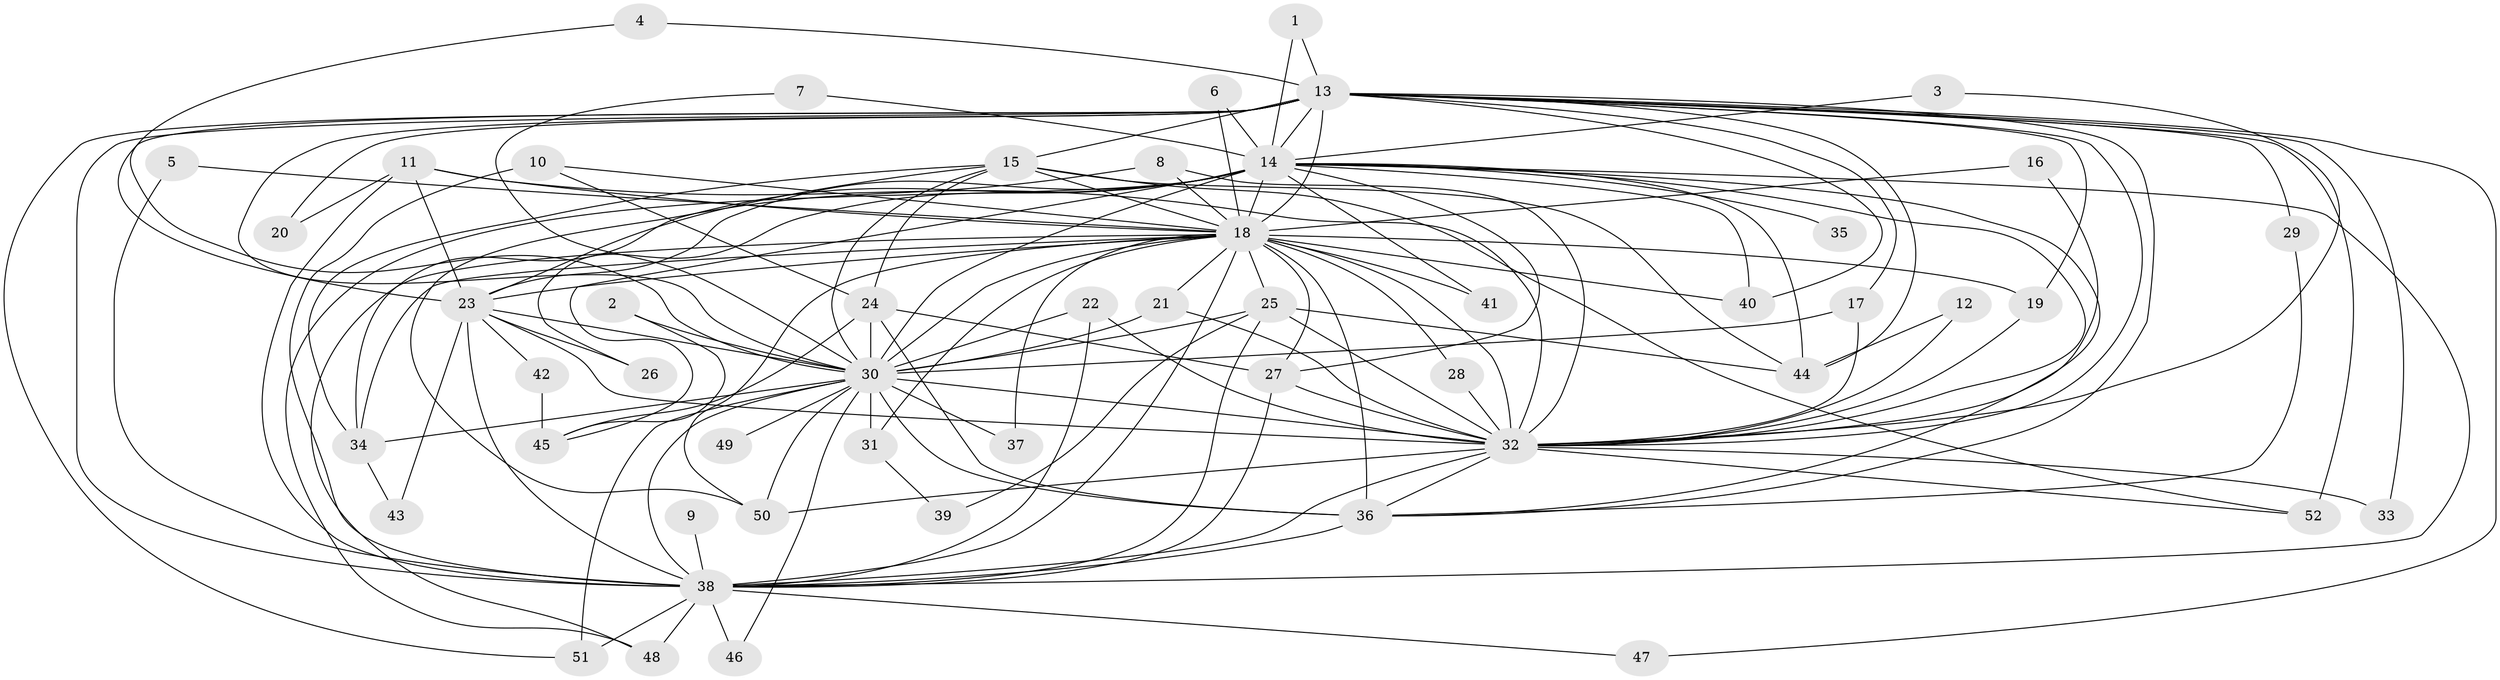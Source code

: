// original degree distribution, {27: 0.019230769230769232, 18: 0.009615384615384616, 19: 0.009615384615384616, 20: 0.009615384615384616, 25: 0.009615384615384616, 13: 0.009615384615384616, 28: 0.009615384615384616, 26: 0.009615384615384616, 16: 0.009615384615384616, 4: 0.057692307692307696, 3: 0.18269230769230768, 2: 0.5865384615384616, 5: 0.057692307692307696, 7: 0.019230769230769232}
// Generated by graph-tools (version 1.1) at 2025/49/03/09/25 03:49:28]
// undirected, 52 vertices, 137 edges
graph export_dot {
graph [start="1"]
  node [color=gray90,style=filled];
  1;
  2;
  3;
  4;
  5;
  6;
  7;
  8;
  9;
  10;
  11;
  12;
  13;
  14;
  15;
  16;
  17;
  18;
  19;
  20;
  21;
  22;
  23;
  24;
  25;
  26;
  27;
  28;
  29;
  30;
  31;
  32;
  33;
  34;
  35;
  36;
  37;
  38;
  39;
  40;
  41;
  42;
  43;
  44;
  45;
  46;
  47;
  48;
  49;
  50;
  51;
  52;
  1 -- 13 [weight=1.0];
  1 -- 14 [weight=1.0];
  2 -- 30 [weight=1.0];
  2 -- 45 [weight=1.0];
  3 -- 14 [weight=1.0];
  3 -- 32 [weight=1.0];
  4 -- 13 [weight=1.0];
  4 -- 30 [weight=1.0];
  5 -- 18 [weight=1.0];
  5 -- 38 [weight=1.0];
  6 -- 14 [weight=1.0];
  6 -- 18 [weight=1.0];
  7 -- 14 [weight=1.0];
  7 -- 30 [weight=1.0];
  8 -- 18 [weight=1.0];
  8 -- 32 [weight=1.0];
  8 -- 50 [weight=1.0];
  9 -- 38 [weight=1.0];
  10 -- 18 [weight=1.0];
  10 -- 24 [weight=1.0];
  10 -- 38 [weight=1.0];
  11 -- 18 [weight=1.0];
  11 -- 20 [weight=1.0];
  11 -- 23 [weight=1.0];
  11 -- 32 [weight=1.0];
  11 -- 38 [weight=1.0];
  12 -- 32 [weight=1.0];
  12 -- 44 [weight=1.0];
  13 -- 14 [weight=1.0];
  13 -- 15 [weight=1.0];
  13 -- 17 [weight=1.0];
  13 -- 18 [weight=2.0];
  13 -- 19 [weight=1.0];
  13 -- 20 [weight=1.0];
  13 -- 23 [weight=1.0];
  13 -- 29 [weight=1.0];
  13 -- 30 [weight=3.0];
  13 -- 32 [weight=3.0];
  13 -- 33 [weight=1.0];
  13 -- 36 [weight=1.0];
  13 -- 38 [weight=3.0];
  13 -- 40 [weight=1.0];
  13 -- 44 [weight=1.0];
  13 -- 47 [weight=1.0];
  13 -- 51 [weight=1.0];
  13 -- 52 [weight=2.0];
  14 -- 18 [weight=3.0];
  14 -- 23 [weight=1.0];
  14 -- 26 [weight=1.0];
  14 -- 27 [weight=1.0];
  14 -- 30 [weight=2.0];
  14 -- 32 [weight=2.0];
  14 -- 34 [weight=1.0];
  14 -- 35 [weight=1.0];
  14 -- 36 [weight=1.0];
  14 -- 38 [weight=1.0];
  14 -- 40 [weight=1.0];
  14 -- 41 [weight=1.0];
  14 -- 44 [weight=1.0];
  14 -- 45 [weight=2.0];
  14 -- 48 [weight=1.0];
  15 -- 18 [weight=1.0];
  15 -- 23 [weight=1.0];
  15 -- 24 [weight=1.0];
  15 -- 30 [weight=1.0];
  15 -- 34 [weight=1.0];
  15 -- 44 [weight=1.0];
  15 -- 52 [weight=1.0];
  16 -- 18 [weight=1.0];
  16 -- 32 [weight=1.0];
  17 -- 30 [weight=1.0];
  17 -- 32 [weight=1.0];
  18 -- 19 [weight=1.0];
  18 -- 21 [weight=1.0];
  18 -- 23 [weight=1.0];
  18 -- 25 [weight=1.0];
  18 -- 27 [weight=1.0];
  18 -- 28 [weight=1.0];
  18 -- 30 [weight=4.0];
  18 -- 31 [weight=1.0];
  18 -- 32 [weight=4.0];
  18 -- 34 [weight=1.0];
  18 -- 36 [weight=3.0];
  18 -- 37 [weight=1.0];
  18 -- 38 [weight=2.0];
  18 -- 40 [weight=1.0];
  18 -- 41 [weight=1.0];
  18 -- 48 [weight=1.0];
  18 -- 50 [weight=1.0];
  19 -- 32 [weight=1.0];
  21 -- 30 [weight=1.0];
  21 -- 32 [weight=1.0];
  22 -- 30 [weight=1.0];
  22 -- 32 [weight=1.0];
  22 -- 38 [weight=1.0];
  23 -- 26 [weight=1.0];
  23 -- 30 [weight=1.0];
  23 -- 32 [weight=1.0];
  23 -- 38 [weight=1.0];
  23 -- 42 [weight=1.0];
  23 -- 43 [weight=1.0];
  24 -- 27 [weight=1.0];
  24 -- 30 [weight=1.0];
  24 -- 36 [weight=1.0];
  24 -- 45 [weight=1.0];
  25 -- 30 [weight=1.0];
  25 -- 32 [weight=1.0];
  25 -- 38 [weight=1.0];
  25 -- 39 [weight=1.0];
  25 -- 44 [weight=1.0];
  27 -- 32 [weight=1.0];
  27 -- 38 [weight=1.0];
  28 -- 32 [weight=1.0];
  29 -- 36 [weight=1.0];
  30 -- 31 [weight=2.0];
  30 -- 32 [weight=4.0];
  30 -- 34 [weight=1.0];
  30 -- 36 [weight=2.0];
  30 -- 37 [weight=1.0];
  30 -- 38 [weight=2.0];
  30 -- 46 [weight=1.0];
  30 -- 49 [weight=1.0];
  30 -- 50 [weight=1.0];
  30 -- 51 [weight=1.0];
  31 -- 39 [weight=1.0];
  32 -- 33 [weight=1.0];
  32 -- 36 [weight=2.0];
  32 -- 38 [weight=2.0];
  32 -- 50 [weight=1.0];
  32 -- 52 [weight=2.0];
  34 -- 43 [weight=1.0];
  36 -- 38 [weight=2.0];
  38 -- 46 [weight=1.0];
  38 -- 47 [weight=1.0];
  38 -- 48 [weight=1.0];
  38 -- 51 [weight=1.0];
  42 -- 45 [weight=1.0];
}
